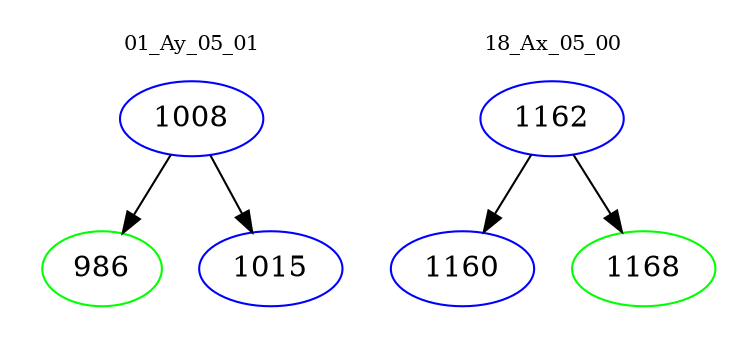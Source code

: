 digraph{
subgraph cluster_0 {
color = white
label = "01_Ay_05_01";
fontsize=10;
T0_1008 [label="1008", color="blue"]
T0_1008 -> T0_986 [color="black"]
T0_986 [label="986", color="green"]
T0_1008 -> T0_1015 [color="black"]
T0_1015 [label="1015", color="blue"]
}
subgraph cluster_1 {
color = white
label = "18_Ax_05_00";
fontsize=10;
T1_1162 [label="1162", color="blue"]
T1_1162 -> T1_1160 [color="black"]
T1_1160 [label="1160", color="blue"]
T1_1162 -> T1_1168 [color="black"]
T1_1168 [label="1168", color="green"]
}
}
